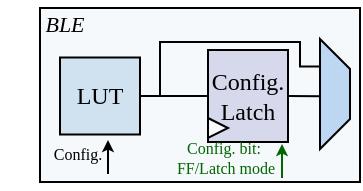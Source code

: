 <mxfile version="26.2.9">
  <diagram name="第 1 页" id="ScIdMJBZJtbjV2cv8jAA">
    <mxGraphModel dx="895" dy="532" grid="1" gridSize="10" guides="1" tooltips="1" connect="1" arrows="1" fold="1" page="1" pageScale="1" pageWidth="300" pageHeight="165" math="0" shadow="0">
      <root>
        <mxCell id="0" />
        <mxCell id="1" parent="0" />
        <mxCell id="NsenR0JHLSsDGOoAYdqC-1" value="" style="rounded=0;whiteSpace=wrap;html=1;strokeWidth=1;fillColor=#F5F9FC;" vertex="1" parent="1">
          <mxGeometry x="20" y="23" width="160" height="87" as="geometry" />
        </mxCell>
        <mxCell id="NsenR0JHLSsDGOoAYdqC-10" style="edgeStyle=orthogonalEdgeStyle;rounded=0;orthogonalLoop=1;jettySize=auto;html=1;entryX=0.25;entryY=1;entryDx=0;entryDy=0;endArrow=none;startFill=0;exitX=1;exitY=0.5;exitDx=0;exitDy=0;" edge="1" parent="1" source="NsenR0JHLSsDGOoAYdqC-5" target="NsenR0JHLSsDGOoAYdqC-7">
          <mxGeometry relative="1" as="geometry">
            <Array as="points">
              <mxPoint x="80" y="67" />
              <mxPoint x="80" y="40" />
              <mxPoint x="150" y="40" />
              <mxPoint x="150" y="52" />
            </Array>
          </mxGeometry>
        </mxCell>
        <mxCell id="NsenR0JHLSsDGOoAYdqC-5" value="&lt;font face=&quot;Times New Roman&quot;&gt;LUT&lt;/font&gt;" style="rounded=0;whiteSpace=wrap;html=1;fillColor=#D0E2F0;" vertex="1" parent="1">
          <mxGeometry x="30" y="47.75" width="40" height="38.5" as="geometry" />
        </mxCell>
        <mxCell id="NsenR0JHLSsDGOoAYdqC-6" value="&lt;font face=&quot;Times New Roman&quot;&gt;Config.&lt;/font&gt;&lt;div&gt;&lt;font face=&quot;Times New Roman&quot;&gt;Latch&lt;/font&gt;&lt;/div&gt;" style="rounded=0;whiteSpace=wrap;html=1;fillColor=#D6D9EC;" vertex="1" parent="1">
          <mxGeometry x="104" y="44" width="40" height="46" as="geometry" />
        </mxCell>
        <mxCell id="NsenR0JHLSsDGOoAYdqC-7" value="" style="shape=trapezoid;perimeter=trapezoidPerimeter;whiteSpace=wrap;html=1;fixedSize=1;rotation=90;size=15;strokeWidth=1;fillColor=#BDD6F2;strokeColor=#000000;fontFamily=Times New Roman;" vertex="1" parent="1">
          <mxGeometry x="140" y="58.5" width="55" height="15" as="geometry" />
        </mxCell>
        <mxCell id="NsenR0JHLSsDGOoAYdqC-8" style="rounded=0;orthogonalLoop=1;jettySize=auto;html=1;entryX=0.52;entryY=0.965;entryDx=0;entryDy=0;entryPerimeter=0;endArrow=none;startFill=0;" edge="1" parent="1" source="NsenR0JHLSsDGOoAYdqC-6" target="NsenR0JHLSsDGOoAYdqC-7">
          <mxGeometry relative="1" as="geometry" />
        </mxCell>
        <mxCell id="NsenR0JHLSsDGOoAYdqC-9" value="" style="triangle;whiteSpace=wrap;html=1;strokeWidth=1;fillColor=light-dark(#f9fafb, #1d293b);strokeColor=#000000;fontFamily=Times New Roman;" vertex="1" parent="1">
          <mxGeometry x="104" y="78" width="10" height="10" as="geometry" />
        </mxCell>
        <mxCell id="NsenR0JHLSsDGOoAYdqC-11" style="rounded=0;orthogonalLoop=1;jettySize=auto;html=1;entryX=0;entryY=0.5;entryDx=0;entryDy=0;endArrow=none;startFill=0;exitX=1;exitY=0.5;exitDx=0;exitDy=0;" edge="1" parent="1" source="NsenR0JHLSsDGOoAYdqC-5" target="NsenR0JHLSsDGOoAYdqC-6">
          <mxGeometry relative="1" as="geometry" />
        </mxCell>
        <mxCell id="NsenR0JHLSsDGOoAYdqC-12" value="&lt;div style=&quot;line-height: 80%;&quot;&gt;&lt;font face=&quot;Times New Roman&quot; style=&quot;line-height: 80%; font-size: 8px; color: rgb(0, 102, 0);&quot;&gt;Config. bit:&amp;nbsp;&lt;/font&gt;&lt;div&gt;&lt;span style=&quot;font-family: &amp;quot;Times New Roman&amp;quot;; background-color: transparent; line-height: 80%;&quot;&gt;&lt;font style=&quot;font-size: 8px; color: rgb(0, 102, 0);&quot;&gt;FF/Latch mode&lt;/font&gt;&lt;/span&gt;&lt;/div&gt;&lt;/div&gt;" style="text;html=1;align=center;verticalAlign=middle;whiteSpace=wrap;rounded=0;" vertex="1" parent="1">
          <mxGeometry x="73" y="83" width="80" height="30" as="geometry" />
        </mxCell>
        <mxCell id="NsenR0JHLSsDGOoAYdqC-14" value="" style="endArrow=classic;html=1;rounded=0;strokeColor=#006600;endSize=3;" edge="1" parent="1">
          <mxGeometry width="50" height="50" relative="1" as="geometry">
            <mxPoint x="141" y="108" as="sourcePoint" />
            <mxPoint x="141" y="91" as="targetPoint" />
          </mxGeometry>
        </mxCell>
        <mxCell id="NsenR0JHLSsDGOoAYdqC-15" value="&lt;div style=&quot;line-height: 80%;&quot;&gt;&lt;font face=&quot;Times New Roman&quot; style=&quot;line-height: 80%; font-size: 8px;&quot;&gt;&lt;font style=&quot;color: rgb(0, 0, 0);&quot;&gt;Config.&amp;nbsp;&lt;/font&gt;&lt;br&gt;&lt;/font&gt;&lt;/div&gt;" style="text;html=1;align=center;verticalAlign=middle;whiteSpace=wrap;rounded=0;" vertex="1" parent="1">
          <mxGeometry y="80" width="80" height="30" as="geometry" />
        </mxCell>
        <mxCell id="NsenR0JHLSsDGOoAYdqC-16" value="" style="endArrow=classic;html=1;rounded=0;strokeColor=#000000;endSize=3;" edge="1" parent="1">
          <mxGeometry width="50" height="50" relative="1" as="geometry">
            <mxPoint x="54" y="106" as="sourcePoint" />
            <mxPoint x="54" y="89" as="targetPoint" />
          </mxGeometry>
        </mxCell>
        <mxCell id="NsenR0JHLSsDGOoAYdqC-29" value="&lt;div style=&quot;line-height: 80%;&quot;&gt;&lt;font face=&quot;Times New Roman&quot; style=&quot;line-height: 80%; font-size: 11px;&quot;&gt;&lt;i&gt;BLE&lt;/i&gt;&lt;/font&gt;&lt;/div&gt;" style="text;html=1;align=center;verticalAlign=middle;whiteSpace=wrap;rounded=0;" vertex="1" parent="1">
          <mxGeometry x="21" y="19" width="23" height="24" as="geometry" />
        </mxCell>
      </root>
    </mxGraphModel>
  </diagram>
</mxfile>
